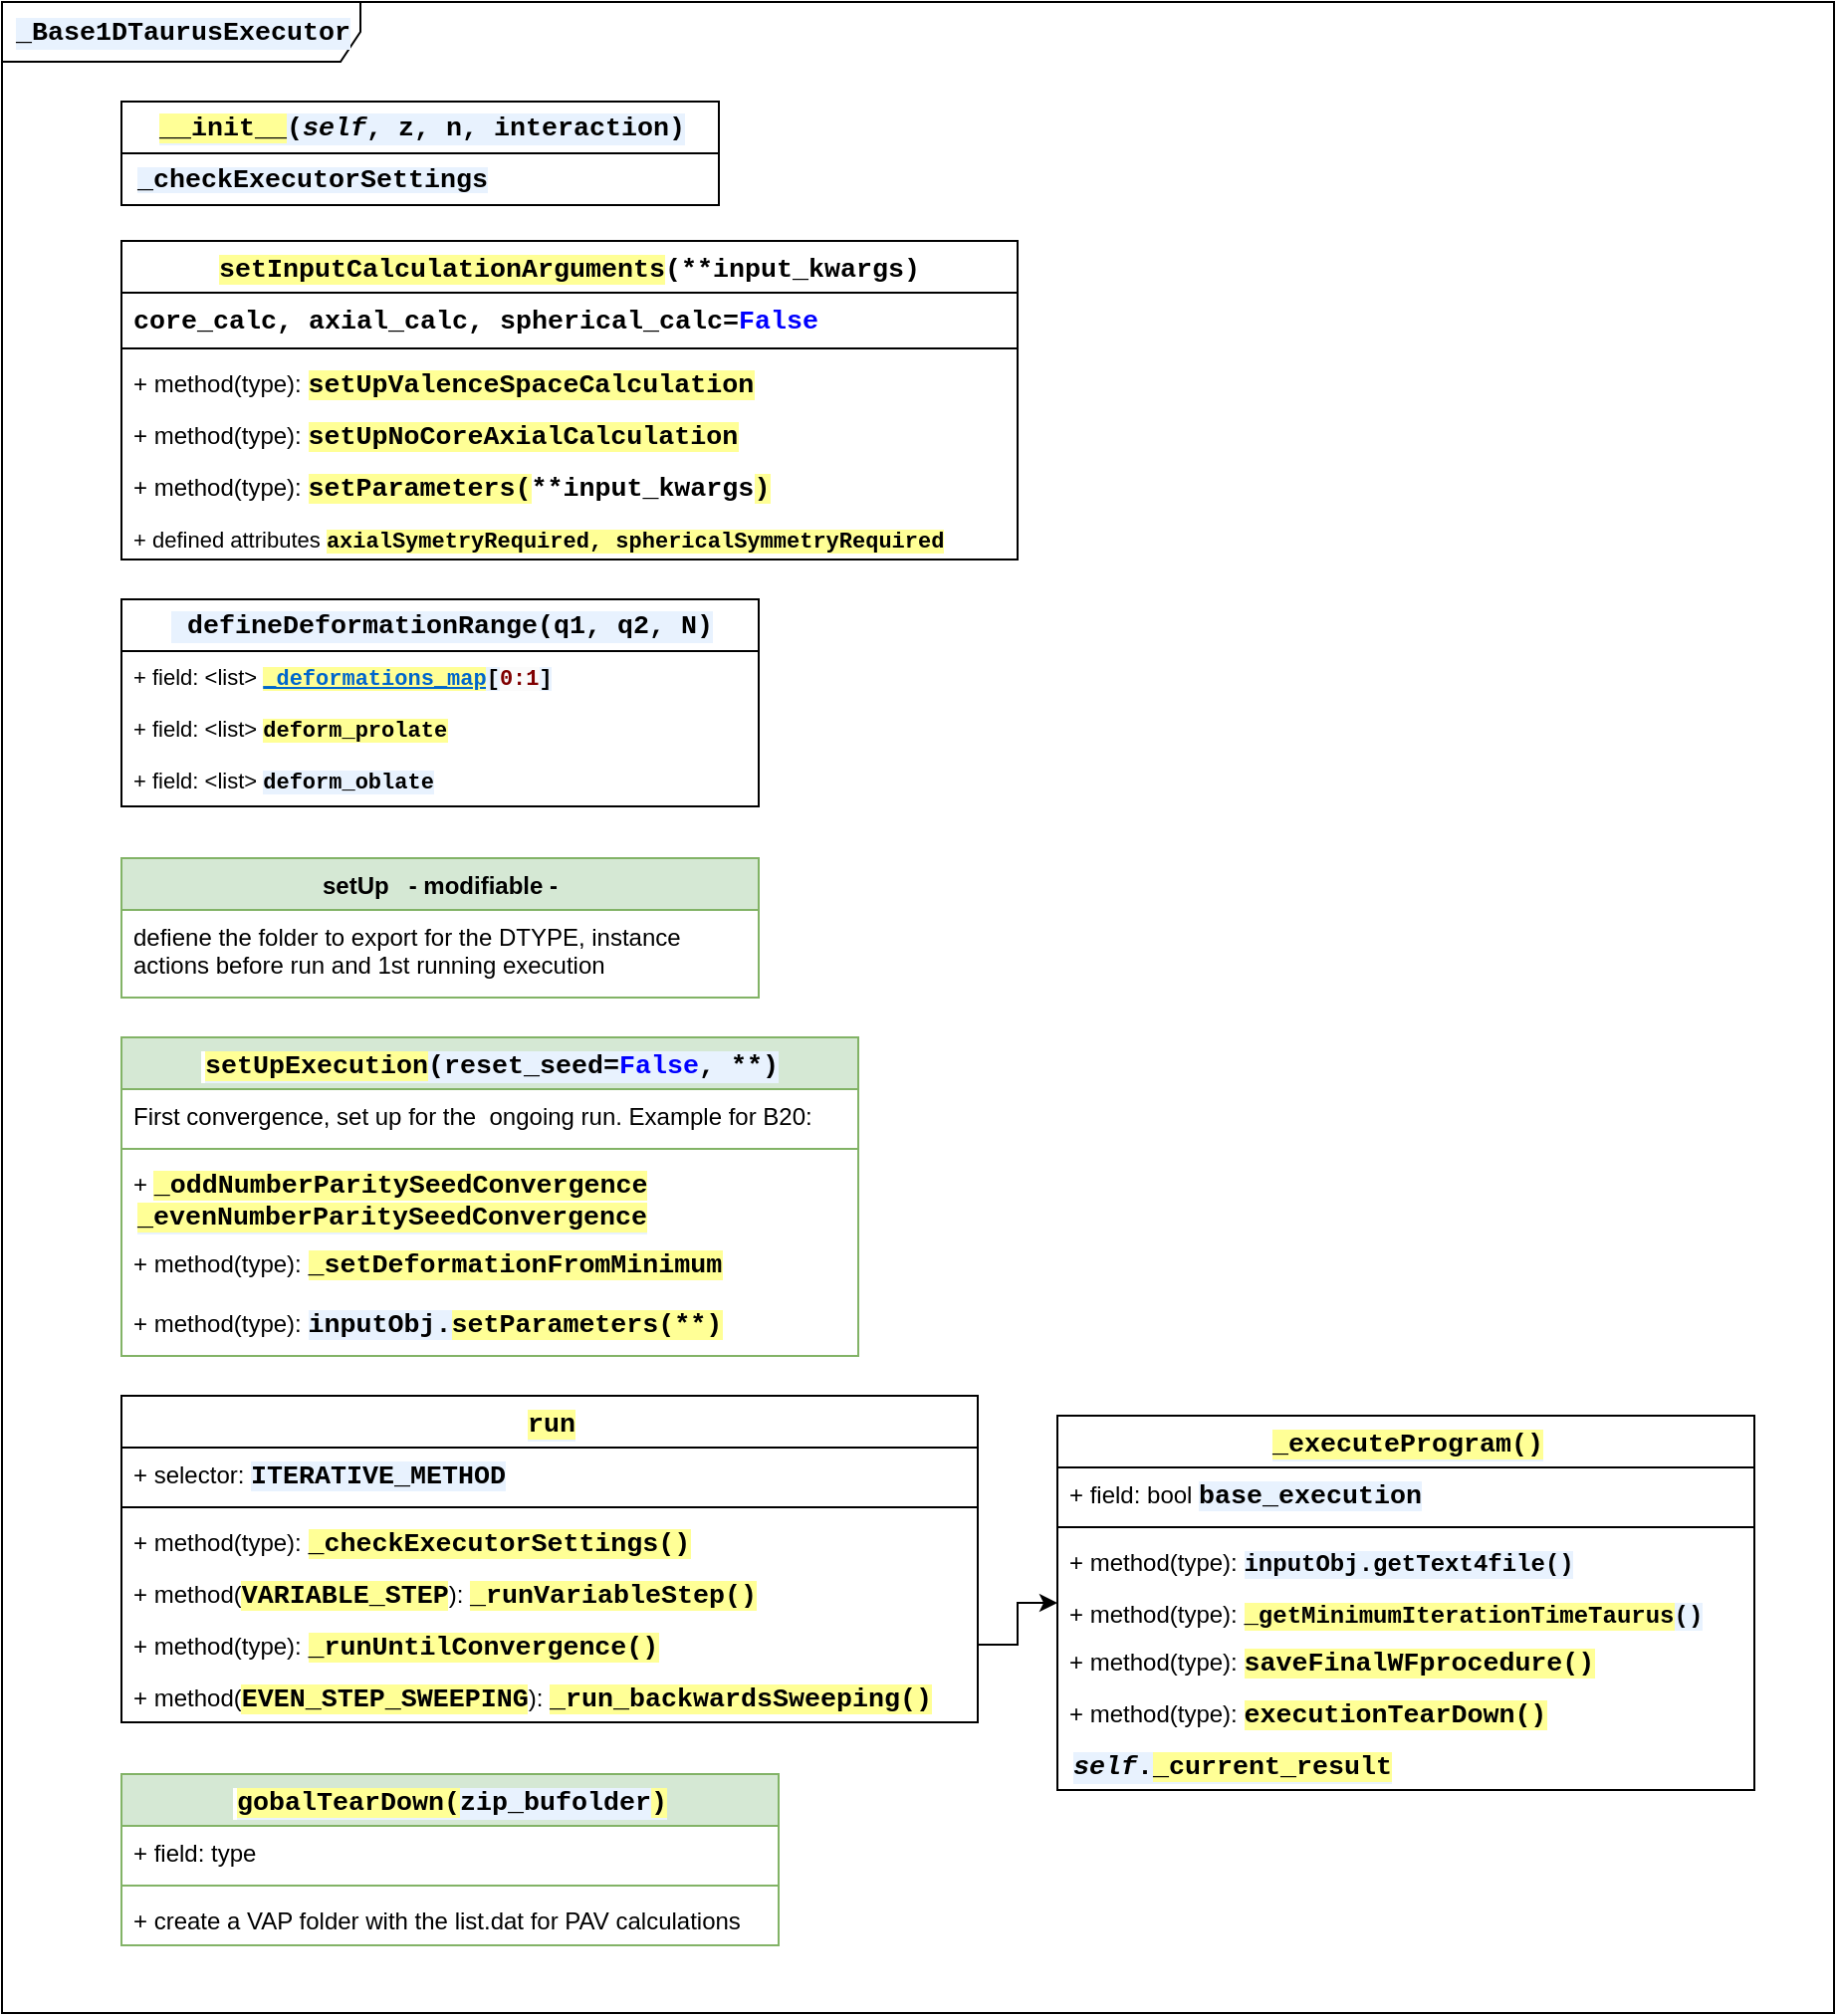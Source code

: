 <mxfile version="24.0.4" type="device">
  <diagram name="Página-1" id="kpaop3m7-S0XE58JbnEh">
    <mxGraphModel dx="1216" dy="712" grid="1" gridSize="10" guides="1" tooltips="1" connect="1" arrows="1" fold="1" page="1" pageScale="1" pageWidth="827" pageHeight="1169" math="0" shadow="0">
      <root>
        <mxCell id="0" />
        <mxCell id="1" parent="0" />
        <mxCell id="gWSpZOJTejuKxED0SirG-16" value="&lt;div style=&quot;background-color:#ffffff;padding:0px 0px 0px 2px;&quot;&gt;&lt;div style=&quot;font-family: &amp;quot;Courier New&amp;quot;; font-size: 10pt; font-weight: bold; white-space: pre;&quot;&gt;&lt;p style=&quot;background-color:#e8f2fe;margin:0;&quot;&gt;&lt;span style=&quot;background-color: rgb(255, 255, 150);&quot;&gt;__init__&lt;/span&gt;(&lt;span style=&quot;font-style: italic;&quot;&gt;self&lt;/span&gt;, z, n, interaction)&lt;/p&gt;&lt;/div&gt;&lt;/div&gt;" style="swimlane;fontStyle=0;childLayout=stackLayout;horizontal=1;startSize=26;fillColor=none;horizontalStack=0;resizeParent=1;resizeParentMax=0;resizeLast=0;collapsible=1;marginBottom=0;whiteSpace=wrap;html=1;" vertex="1" parent="1">
          <mxGeometry x="100" y="90" width="300" height="52" as="geometry" />
        </mxCell>
        <mxCell id="gWSpZOJTejuKxED0SirG-17" value="&lt;div style=&quot;background-color: rgb(255, 255, 255); padding: 0px 0px 0px 2px; line-height: 100%;&quot;&gt;&lt;div style=&quot;font-family: &amp;quot;Courier New&amp;quot;; font-size: 10pt; font-weight: bold; white-space: pre; line-height: 100%;&quot;&gt;&lt;p style=&quot;background-color: rgb(232, 242, 254); margin: 0px; line-height: 100%;&quot;&gt;_checkExecutorSettings&lt;/p&gt;&lt;/div&gt;&lt;/div&gt;" style="text;strokeColor=none;fillColor=none;align=left;verticalAlign=top;spacingLeft=4;spacingRight=4;overflow=hidden;rotatable=0;points=[[0,0.5],[1,0.5]];portConstraint=eastwest;whiteSpace=wrap;html=1;" vertex="1" parent="gWSpZOJTejuKxED0SirG-16">
          <mxGeometry y="26" width="300" height="26" as="geometry" />
        </mxCell>
        <mxCell id="gWSpZOJTejuKxED0SirG-20" value="&lt;div style=&quot;background-color:#ffffff;padding:0px 0px 0px 2px;&quot;&gt;&lt;div style=&quot;font-family: &amp;quot;Courier New&amp;quot;; font-size: 10pt; font-weight: bold; white-space: pre;&quot;&gt;&lt;p style=&quot;background-color:#e8f2fe;margin:0;&quot;&gt;_Base1DTaurusExecutor&lt;/p&gt;&lt;/div&gt;&lt;/div&gt;" style="shape=umlFrame;whiteSpace=wrap;html=1;pointerEvents=0;width=180;height=30;" vertex="1" parent="1">
          <mxGeometry x="40" y="40" width="920" height="1010" as="geometry" />
        </mxCell>
        <mxCell id="gWSpZOJTejuKxED0SirG-29" value="&lt;span style=&quot;font-family: &amp;quot;Courier New&amp;quot;; font-size: 13.333px; white-space: pre; background-color: rgb(255, 255, 150);&quot;&gt;setInputCalculationArguments&lt;/span&gt;&lt;span style=&quot;font-family: &amp;quot;Courier New&amp;quot;; font-size: 13.333px; white-space: pre; background-color: rgb(255, 255, 255);&quot;&gt;(&lt;/span&gt;&lt;span style=&quot;font-family: &amp;quot;Courier New&amp;quot;; font-size: 10pt; white-space: pre; background-color: rgb(255, 255, 255);&quot;&gt;**input_kwargs)&lt;/span&gt;" style="swimlane;fontStyle=1;align=center;verticalAlign=top;childLayout=stackLayout;horizontal=1;startSize=26;horizontalStack=0;resizeParent=1;resizeParentMax=0;resizeLast=0;collapsible=1;marginBottom=0;whiteSpace=wrap;html=1;" vertex="1" parent="1">
          <mxGeometry x="100" y="160" width="450" height="160" as="geometry" />
        </mxCell>
        <mxCell id="gWSpZOJTejuKxED0SirG-30" value="&lt;span style=&quot;font-family: &amp;quot;Courier New&amp;quot;; font-size: 13.333px; font-weight: 700; text-align: center; white-space: pre; background-color: rgb(255, 255, 255);&quot;&gt;core_calc&lt;/span&gt;&lt;span style=&quot;font-family: &amp;quot;Courier New&amp;quot;; font-size: 13.333px; font-weight: 700; text-align: center; white-space: pre; background-color: rgb(255, 255, 255);&quot;&gt;, axial_calc, &lt;/span&gt;&lt;span style=&quot;font-family: &amp;quot;Courier New&amp;quot;; font-size: 10pt; font-weight: 700; text-align: center; white-space: pre; background-color: rgb(255, 255, 255);&quot;&gt;spherical_calc=&lt;/span&gt;&lt;span style=&quot;font-family: &amp;quot;Courier New&amp;quot;; font-size: 10pt; font-weight: 700; text-align: center; white-space: pre; background-color: rgb(255, 255, 255); color: rgb(0, 0, 255);&quot;&gt;False&lt;/span&gt;" style="text;strokeColor=none;fillColor=none;align=left;verticalAlign=top;spacingLeft=4;spacingRight=4;overflow=hidden;rotatable=0;points=[[0,0.5],[1,0.5]];portConstraint=eastwest;whiteSpace=wrap;html=1;" vertex="1" parent="gWSpZOJTejuKxED0SirG-29">
          <mxGeometry y="26" width="450" height="24" as="geometry" />
        </mxCell>
        <mxCell id="gWSpZOJTejuKxED0SirG-31" value="" style="line;strokeWidth=1;fillColor=none;align=left;verticalAlign=middle;spacingTop=-1;spacingLeft=3;spacingRight=3;rotatable=0;labelPosition=right;points=[];portConstraint=eastwest;strokeColor=inherit;" vertex="1" parent="gWSpZOJTejuKxED0SirG-29">
          <mxGeometry y="50" width="450" height="8" as="geometry" />
        </mxCell>
        <mxCell id="gWSpZOJTejuKxED0SirG-32" value="+ method(type):&amp;nbsp;&lt;span style=&quot;background-color: rgb(255, 255, 150); font-family: &amp;quot;Courier New&amp;quot;; font-size: 10pt; font-weight: bold; white-space: pre;&quot;&gt;setUpValenceSpaceCalculation&lt;/span&gt;" style="text;strokeColor=none;fillColor=none;align=left;verticalAlign=top;spacingLeft=4;spacingRight=4;overflow=hidden;rotatable=0;points=[[0,0.5],[1,0.5]];portConstraint=eastwest;whiteSpace=wrap;html=1;" vertex="1" parent="gWSpZOJTejuKxED0SirG-29">
          <mxGeometry y="58" width="450" height="26" as="geometry" />
        </mxCell>
        <mxCell id="gWSpZOJTejuKxED0SirG-33" value="+ method(type):&amp;nbsp;&lt;span style=&quot;background-color: rgb(255, 255, 150); font-family: &amp;quot;Courier New&amp;quot;; font-size: 10pt; font-weight: bold; white-space: pre;&quot;&gt;setUpNoCoreAxialCalculation&lt;/span&gt;" style="text;strokeColor=none;fillColor=none;align=left;verticalAlign=top;spacingLeft=4;spacingRight=4;overflow=hidden;rotatable=0;points=[[0,0.5],[1,0.5]];portConstraint=eastwest;whiteSpace=wrap;html=1;" vertex="1" parent="gWSpZOJTejuKxED0SirG-29">
          <mxGeometry y="84" width="450" height="26" as="geometry" />
        </mxCell>
        <mxCell id="gWSpZOJTejuKxED0SirG-34" value="+ method(type):&amp;nbsp;&lt;span style=&quot;background-color: rgb(255, 255, 150); font-family: &amp;quot;Courier New&amp;quot;; font-size: 10pt; font-weight: bold; white-space: pre;&quot;&gt;setParameters(&lt;/span&gt;&lt;span style=&quot;font-family: &amp;quot;Courier New&amp;quot;; font-size: 13.333px; font-weight: 700; text-align: center; white-space: pre; background-color: rgb(255, 255, 255);&quot;&gt;**input_kwargs&lt;/span&gt;&lt;span style=&quot;background-color: rgb(255, 255, 150); font-family: &amp;quot;Courier New&amp;quot;; font-size: 10pt; font-weight: bold; white-space: pre;&quot;&gt;)&lt;/span&gt;" style="text;strokeColor=none;fillColor=none;align=left;verticalAlign=top;spacingLeft=4;spacingRight=4;overflow=hidden;rotatable=0;points=[[0,0.5],[1,0.5]];portConstraint=eastwest;whiteSpace=wrap;html=1;" vertex="1" parent="gWSpZOJTejuKxED0SirG-29">
          <mxGeometry y="110" width="450" height="26" as="geometry" />
        </mxCell>
        <mxCell id="gWSpZOJTejuKxED0SirG-35" value="&lt;font style=&quot;font-size: 11px;&quot;&gt;+ defined attributes&amp;nbsp;&lt;/font&gt;&lt;span style=&quot;font-size: 11px; background-color: rgb(255, 255, 150); font-family: &amp;quot;Courier New&amp;quot;; font-weight: bold; white-space: pre;&quot;&gt;axialSymetryRequired, &lt;/span&gt;&lt;span style=&quot;font-size: 11px; background-color: rgb(255, 255, 150); font-family: &amp;quot;Courier New&amp;quot;; font-weight: bold; white-space: pre;&quot;&gt;sphericalSymmetryRequired&lt;/span&gt;" style="text;strokeColor=none;fillColor=none;align=left;verticalAlign=top;spacingLeft=4;spacingRight=4;overflow=hidden;rotatable=0;points=[[0,0.5],[1,0.5]];portConstraint=eastwest;whiteSpace=wrap;html=1;" vertex="1" parent="gWSpZOJTejuKxED0SirG-29">
          <mxGeometry y="136" width="450" height="24" as="geometry" />
        </mxCell>
        <mxCell id="gWSpZOJTejuKxED0SirG-39" value="&lt;div style=&quot;background-color:#ffffff;padding:0px 0px 0px 2px;&quot;&gt;&lt;div style=&quot;font-family: &amp;quot;Courier New&amp;quot;; font-size: 10pt; font-weight: bold; white-space: pre;&quot;&gt;&lt;p style=&quot;background-color:#e8f2fe;margin:0;&quot;&gt;&lt;span style=&quot;color:#0000ff;&quot;&gt;&lt;/span&gt; defineDeformationRange(q1, q2, N)&lt;/p&gt;&lt;/div&gt;&lt;/div&gt;" style="swimlane;fontStyle=0;childLayout=stackLayout;horizontal=1;startSize=26;fillColor=none;horizontalStack=0;resizeParent=1;resizeParentMax=0;resizeLast=0;collapsible=1;marginBottom=0;whiteSpace=wrap;html=1;" vertex="1" parent="1">
          <mxGeometry x="100" y="340" width="320" height="104" as="geometry" />
        </mxCell>
        <mxCell id="gWSpZOJTejuKxED0SirG-40" value="+ field: &amp;lt;list&amp;gt;&amp;nbsp;&lt;span style=&quot;font-family: &amp;quot;Courier New&amp;quot;; font-size: 11px; font-weight: bold; white-space: pre; background-color: rgb(255, 255, 150); text-decoration-line: underline; text-decoration-style: solid; text-decoration-color: rgb(0, 102, 204); color: rgb(0, 102, 204);&quot;&gt;_deformations_map&lt;/span&gt;&lt;span style=&quot;background-color: rgb(232, 242, 254); font-family: &amp;quot;Courier New&amp;quot;; font-size: 11px; font-weight: bold; white-space: pre;&quot;&gt;[&lt;/span&gt;&lt;span style=&quot;font-family: &amp;quot;Courier New&amp;quot;; font-size: 11px; font-weight: bold; white-space: pre; background-color: rgb(251, 251, 251);&quot;&gt;&lt;font color=&quot;#800000&quot; style=&quot;font-size: 11px;&quot;&gt;0:1&lt;/font&gt;&lt;/span&gt;&lt;span style=&quot;background-color: rgb(232, 242, 254); font-family: &amp;quot;Courier New&amp;quot;; font-size: 11px; font-weight: bold; white-space: pre;&quot;&gt;]&lt;/span&gt;" style="text;strokeColor=none;fillColor=none;align=left;verticalAlign=top;spacingLeft=4;spacingRight=4;overflow=hidden;rotatable=0;points=[[0,0.5],[1,0.5]];portConstraint=eastwest;whiteSpace=wrap;html=1;fontSize=11;" vertex="1" parent="gWSpZOJTejuKxED0SirG-39">
          <mxGeometry y="26" width="320" height="26" as="geometry" />
        </mxCell>
        <mxCell id="gWSpZOJTejuKxED0SirG-41" value="+ field: &amp;lt;list&amp;gt;&amp;nbsp;&lt;span style=&quot;background-color: rgb(255, 255, 150); font-family: &amp;quot;Courier New&amp;quot;; font-size: 11px; font-weight: bold; white-space: pre;&quot;&gt;deform_prolate&lt;/span&gt;" style="text;strokeColor=none;fillColor=none;align=left;verticalAlign=top;spacingLeft=4;spacingRight=4;overflow=hidden;rotatable=0;points=[[0,0.5],[1,0.5]];portConstraint=eastwest;whiteSpace=wrap;html=1;fontSize=11;" vertex="1" parent="gWSpZOJTejuKxED0SirG-39">
          <mxGeometry y="52" width="320" height="26" as="geometry" />
        </mxCell>
        <mxCell id="gWSpZOJTejuKxED0SirG-42" value="+ field: &amp;lt;list&amp;gt;&amp;nbsp;&lt;span style=&quot;background-color: rgb(232, 242, 254); font-family: &amp;quot;Courier New&amp;quot;; font-size: 11px; font-weight: bold; white-space: pre;&quot;&gt;deform_oblate&lt;/span&gt;" style="text;strokeColor=none;fillColor=none;align=left;verticalAlign=top;spacingLeft=4;spacingRight=4;overflow=hidden;rotatable=0;points=[[0,0.5],[1,0.5]];portConstraint=eastwest;whiteSpace=wrap;html=1;fontSize=11;" vertex="1" parent="gWSpZOJTejuKxED0SirG-39">
          <mxGeometry y="78" width="320" height="26" as="geometry" />
        </mxCell>
        <mxCell id="gWSpZOJTejuKxED0SirG-44" value="setUp&amp;nbsp; &amp;nbsp;- modifiable -" style="swimlane;fontStyle=1;align=center;verticalAlign=top;childLayout=stackLayout;horizontal=1;startSize=26;horizontalStack=0;resizeParent=1;resizeParentMax=0;resizeLast=0;collapsible=1;marginBottom=0;whiteSpace=wrap;html=1;fillColor=#d5e8d4;strokeColor=#82b366;" vertex="1" parent="1">
          <mxGeometry x="100" y="470" width="320" height="70" as="geometry" />
        </mxCell>
        <mxCell id="gWSpZOJTejuKxED0SirG-45" value="defiene the folder to export for the DTYPE, instance actions before run and 1st running execution" style="text;strokeColor=none;fillColor=none;align=left;verticalAlign=top;spacingLeft=4;spacingRight=4;overflow=hidden;rotatable=0;points=[[0,0.5],[1,0.5]];portConstraint=eastwest;whiteSpace=wrap;html=1;" vertex="1" parent="gWSpZOJTejuKxED0SirG-44">
          <mxGeometry y="26" width="320" height="44" as="geometry" />
        </mxCell>
        <mxCell id="gWSpZOJTejuKxED0SirG-48" value="&lt;div style=&quot;background-color:#ffffff;padding:0px 0px 0px 2px;&quot;&gt;&lt;div style=&quot;font-family: &amp;quot;Courier New&amp;quot;; font-size: 10pt; white-space: pre;&quot;&gt;&lt;p style=&quot;background-color:#e8f2fe;margin:0;&quot;&gt;&lt;span style=&quot;background-color: rgb(255, 255, 150);&quot;&gt;setUpExecution&lt;/span&gt;(reset_seed=&lt;span style=&quot;color:#0000ff;&quot;&gt;False&lt;/span&gt;, **)&lt;/p&gt;&lt;/div&gt;&lt;/div&gt;" style="swimlane;fontStyle=1;align=center;verticalAlign=top;childLayout=stackLayout;horizontal=1;startSize=26;horizontalStack=0;resizeParent=1;resizeParentMax=0;resizeLast=0;collapsible=1;marginBottom=0;whiteSpace=wrap;html=1;fillColor=#d5e8d4;strokeColor=#82b366;" vertex="1" parent="1">
          <mxGeometry x="100" y="560" width="370" height="160" as="geometry" />
        </mxCell>
        <mxCell id="gWSpZOJTejuKxED0SirG-49" value="First convergence, set up for the&amp;nbsp; ongoing run. Example for B20:" style="text;strokeColor=none;fillColor=none;align=left;verticalAlign=top;spacingLeft=4;spacingRight=4;overflow=hidden;rotatable=0;points=[[0,0.5],[1,0.5]];portConstraint=eastwest;whiteSpace=wrap;html=1;" vertex="1" parent="gWSpZOJTejuKxED0SirG-48">
          <mxGeometry y="26" width="370" height="26" as="geometry" />
        </mxCell>
        <mxCell id="gWSpZOJTejuKxED0SirG-50" value="" style="line;strokeWidth=1;fillColor=none;align=left;verticalAlign=middle;spacingTop=-1;spacingLeft=3;spacingRight=3;rotatable=0;labelPosition=right;points=[];portConstraint=eastwest;strokeColor=inherit;" vertex="1" parent="gWSpZOJTejuKxED0SirG-48">
          <mxGeometry y="52" width="370" height="8" as="geometry" />
        </mxCell>
        <mxCell id="gWSpZOJTejuKxED0SirG-53" value="+&amp;nbsp;&lt;span style=&quot;background-color: rgb(255, 255, 150); font-family: &amp;quot;Courier New&amp;quot;; font-size: 10pt; font-weight: bold; white-space: pre;&quot;&gt;_oddNumberParitySeedConvergence&lt;/span&gt;&lt;div&gt;&lt;div style=&quot;background-color:#ffffff;padding:0px 0px 0px 2px;&quot;&gt;&lt;div style=&quot;font-family: &amp;quot;Courier New&amp;quot;; font-size: 10pt; font-weight: bold; white-space: pre;&quot;&gt;&lt;p style=&quot;background-color:#e8f2fe;margin:0;&quot;&gt;&lt;span style=&quot;background-color: rgb(255, 255, 150);&quot;&gt;_evenNumberParitySeedConvergence&lt;/span&gt;&lt;/p&gt;&lt;/div&gt;&lt;/div&gt;&lt;/div&gt;" style="text;strokeColor=none;fillColor=none;align=left;verticalAlign=top;spacingLeft=4;spacingRight=4;overflow=hidden;rotatable=0;points=[[0,0.5],[1,0.5]];portConstraint=eastwest;whiteSpace=wrap;html=1;" vertex="1" parent="gWSpZOJTejuKxED0SirG-48">
          <mxGeometry y="60" width="370" height="40" as="geometry" />
        </mxCell>
        <mxCell id="gWSpZOJTejuKxED0SirG-51" value="+ method(type):&amp;nbsp;&lt;span style=&quot;background-color: rgb(255, 255, 150); font-family: &amp;quot;Courier New&amp;quot;; font-size: 10pt; font-weight: bold; white-space: pre;&quot;&gt;_setDeformationFromMinimum&lt;/span&gt;" style="text;strokeColor=none;fillColor=none;align=left;verticalAlign=top;spacingLeft=4;spacingRight=4;overflow=hidden;rotatable=0;points=[[0,0.5],[1,0.5]];portConstraint=eastwest;whiteSpace=wrap;html=1;" vertex="1" parent="gWSpZOJTejuKxED0SirG-48">
          <mxGeometry y="100" width="370" height="30" as="geometry" />
        </mxCell>
        <mxCell id="gWSpZOJTejuKxED0SirG-54" value="+ method(type):&amp;nbsp;&lt;span style=&quot;background-color: rgb(232, 242, 254); font-family: &amp;quot;Courier New&amp;quot;; font-size: 10pt; font-weight: bold; white-space: pre;&quot;&gt;inputObj.&lt;/span&gt;&lt;span style=&quot;font-family: &amp;quot;Courier New&amp;quot;; font-size: 10pt; font-weight: bold; white-space: pre; background-color: rgb(255, 255, 150);&quot;&gt;setParameters(**)&lt;/span&gt;" style="text;strokeColor=none;fillColor=none;align=left;verticalAlign=top;spacingLeft=4;spacingRight=4;overflow=hidden;rotatable=0;points=[[0,0.5],[1,0.5]];portConstraint=eastwest;whiteSpace=wrap;html=1;" vertex="1" parent="gWSpZOJTejuKxED0SirG-48">
          <mxGeometry y="130" width="370" height="30" as="geometry" />
        </mxCell>
        <mxCell id="gWSpZOJTejuKxED0SirG-55" value="&lt;div style=&quot;background-color:#ffffff;padding:0px 0px 0px 2px;&quot;&gt;&lt;div style=&quot;font-family: &amp;quot;Courier New&amp;quot;; font-size: 10pt; white-space: pre;&quot;&gt;&lt;p style=&quot;background-color:#e8f2fe;margin:0;&quot;&gt;&lt;span style=&quot;background-color: rgb(255, 255, 150);&quot;&gt;run&lt;/span&gt;&lt;/p&gt;&lt;/div&gt;&lt;/div&gt;" style="swimlane;fontStyle=1;align=center;verticalAlign=top;childLayout=stackLayout;horizontal=1;startSize=26;horizontalStack=0;resizeParent=1;resizeParentMax=0;resizeLast=0;collapsible=1;marginBottom=0;whiteSpace=wrap;html=1;" vertex="1" parent="1">
          <mxGeometry x="100" y="740" width="430" height="164" as="geometry" />
        </mxCell>
        <mxCell id="gWSpZOJTejuKxED0SirG-56" value="+ selector:&amp;nbsp;&lt;span style=&quot;background-color: rgb(232, 242, 254); font-family: &amp;quot;Courier New&amp;quot;; font-size: 10pt; font-weight: bold; white-space: pre;&quot;&gt;ITERATIVE_METHOD&lt;/span&gt;" style="text;strokeColor=none;fillColor=none;align=left;verticalAlign=top;spacingLeft=4;spacingRight=4;overflow=hidden;rotatable=0;points=[[0,0.5],[1,0.5]];portConstraint=eastwest;whiteSpace=wrap;html=1;" vertex="1" parent="gWSpZOJTejuKxED0SirG-55">
          <mxGeometry y="26" width="430" height="26" as="geometry" />
        </mxCell>
        <mxCell id="gWSpZOJTejuKxED0SirG-57" value="" style="line;strokeWidth=1;fillColor=none;align=left;verticalAlign=middle;spacingTop=-1;spacingLeft=3;spacingRight=3;rotatable=0;labelPosition=right;points=[];portConstraint=eastwest;strokeColor=inherit;" vertex="1" parent="gWSpZOJTejuKxED0SirG-55">
          <mxGeometry y="52" width="430" height="8" as="geometry" />
        </mxCell>
        <mxCell id="gWSpZOJTejuKxED0SirG-58" value="+ method(type):&amp;nbsp;&lt;span style=&quot;background-color: rgb(255, 255, 150); font-family: &amp;quot;Courier New&amp;quot;; font-size: 10pt; font-weight: bold; white-space: pre;&quot;&gt;_checkExecutorSettings()&lt;/span&gt;" style="text;strokeColor=none;fillColor=none;align=left;verticalAlign=top;spacingLeft=4;spacingRight=4;overflow=hidden;rotatable=0;points=[[0,0.5],[1,0.5]];portConstraint=eastwest;whiteSpace=wrap;html=1;" vertex="1" parent="gWSpZOJTejuKxED0SirG-55">
          <mxGeometry y="60" width="430" height="26" as="geometry" />
        </mxCell>
        <mxCell id="gWSpZOJTejuKxED0SirG-59" value="+ method(&lt;span style=&quot;background-color: rgb(255, 255, 150); font-family: &amp;quot;Courier New&amp;quot;; font-size: 10pt; font-weight: bold; white-space: pre;&quot;&gt;VARIABLE_STEP&lt;/span&gt;&lt;span style=&quot;background-color: initial;&quot;&gt;):&amp;nbsp;&lt;/span&gt;&lt;span style=&quot;background-color: rgb(255, 255, 150); font-family: &amp;quot;Courier New&amp;quot;; font-size: 10pt; font-weight: bold; white-space: pre;&quot;&gt;_runVariableStep()&lt;/span&gt;" style="text;strokeColor=none;fillColor=none;align=left;verticalAlign=top;spacingLeft=4;spacingRight=4;overflow=hidden;rotatable=0;points=[[0,0.5],[1,0.5]];portConstraint=eastwest;whiteSpace=wrap;html=1;" vertex="1" parent="gWSpZOJTejuKxED0SirG-55">
          <mxGeometry y="86" width="430" height="26" as="geometry" />
        </mxCell>
        <mxCell id="gWSpZOJTejuKxED0SirG-60" value="+ method(type):&amp;nbsp;&lt;span style=&quot;background-color: rgb(255, 255, 150); font-family: &amp;quot;Courier New&amp;quot;; font-size: 10pt; font-weight: bold; white-space: pre;&quot;&gt;_runUntilConvergence()&lt;/span&gt;" style="text;strokeColor=none;fillColor=none;align=left;verticalAlign=top;spacingLeft=4;spacingRight=4;overflow=hidden;rotatable=0;points=[[0,0.5],[1,0.5]];portConstraint=eastwest;whiteSpace=wrap;html=1;" vertex="1" parent="gWSpZOJTejuKxED0SirG-55">
          <mxGeometry y="112" width="430" height="26" as="geometry" />
        </mxCell>
        <mxCell id="gWSpZOJTejuKxED0SirG-61" value="+ method(&lt;span style=&quot;background-color: rgb(255, 255, 150); font-family: &amp;quot;Courier New&amp;quot;; font-size: 10pt; font-weight: bold; white-space: pre;&quot;&gt;EVEN_STEP_SWEEPING&lt;/span&gt;&lt;span style=&quot;background-color: initial;&quot;&gt;):&amp;nbsp;&lt;/span&gt;&lt;span style=&quot;background-color: rgb(255, 255, 150); font-family: &amp;quot;Courier New&amp;quot;; font-size: 10pt; font-weight: bold; white-space: pre;&quot;&gt;_run_backwardsSweeping()&lt;/span&gt;" style="text;strokeColor=none;fillColor=none;align=left;verticalAlign=top;spacingLeft=4;spacingRight=4;overflow=hidden;rotatable=0;points=[[0,0.5],[1,0.5]];portConstraint=eastwest;whiteSpace=wrap;html=1;" vertex="1" parent="gWSpZOJTejuKxED0SirG-55">
          <mxGeometry y="138" width="430" height="26" as="geometry" />
        </mxCell>
        <mxCell id="gWSpZOJTejuKxED0SirG-64" value="&lt;div style=&quot;background-color:#ffffff;padding:0px 0px 0px 2px;&quot;&gt;&lt;div style=&quot;font-family: &amp;quot;Courier New&amp;quot;; font-size: 10pt; white-space: pre;&quot;&gt;&lt;p style=&quot;background-color:#e8f2fe;margin:0;&quot;&gt;&lt;span style=&quot;background-color: rgb(255, 255, 150);&quot;&gt;_executeProgram()&lt;/span&gt;&lt;/p&gt;&lt;/div&gt;&lt;/div&gt;" style="swimlane;fontStyle=1;align=center;verticalAlign=top;childLayout=stackLayout;horizontal=1;startSize=26;horizontalStack=0;resizeParent=1;resizeParentMax=0;resizeLast=0;collapsible=1;marginBottom=0;whiteSpace=wrap;html=1;" vertex="1" parent="1">
          <mxGeometry x="570" y="750" width="350" height="188" as="geometry" />
        </mxCell>
        <mxCell id="gWSpZOJTejuKxED0SirG-65" value="+ field: bool&amp;nbsp;&lt;span style=&quot;background-color: rgb(232, 242, 254); font-family: &amp;quot;Courier New&amp;quot;; font-size: 10pt; font-weight: bold; white-space: pre;&quot;&gt;base_execution&lt;/span&gt;" style="text;strokeColor=none;fillColor=none;align=left;verticalAlign=top;spacingLeft=4;spacingRight=4;overflow=hidden;rotatable=0;points=[[0,0.5],[1,0.5]];portConstraint=eastwest;whiteSpace=wrap;html=1;" vertex="1" parent="gWSpZOJTejuKxED0SirG-64">
          <mxGeometry y="26" width="350" height="26" as="geometry" />
        </mxCell>
        <mxCell id="gWSpZOJTejuKxED0SirG-66" value="" style="line;strokeWidth=1;fillColor=none;align=left;verticalAlign=middle;spacingTop=-1;spacingLeft=3;spacingRight=3;rotatable=0;labelPosition=right;points=[];portConstraint=eastwest;strokeColor=inherit;" vertex="1" parent="gWSpZOJTejuKxED0SirG-64">
          <mxGeometry y="52" width="350" height="8" as="geometry" />
        </mxCell>
        <mxCell id="gWSpZOJTejuKxED0SirG-67" value="&lt;font style=&quot;font-size: 12px;&quot;&gt;+ method(type):&amp;nbsp;&lt;span style=&quot;background-color: rgb(232, 242, 254); font-family: &amp;quot;Courier New&amp;quot;; font-weight: bold; white-space: pre;&quot;&gt;inputObj.getText4file()&lt;/span&gt;&lt;/font&gt;" style="text;strokeColor=none;fillColor=none;align=left;verticalAlign=top;spacingLeft=4;spacingRight=4;overflow=hidden;rotatable=0;points=[[0,0.5],[1,0.5]];portConstraint=eastwest;whiteSpace=wrap;html=1;" vertex="1" parent="gWSpZOJTejuKxED0SirG-64">
          <mxGeometry y="60" width="350" height="26" as="geometry" />
        </mxCell>
        <mxCell id="gWSpZOJTejuKxED0SirG-69" value="&lt;font style=&quot;font-size: 12px;&quot;&gt;+ method(type):&amp;nbsp;&lt;span style=&quot;font-family: &amp;quot;Courier New&amp;quot;; font-weight: bold; white-space: pre; background-color: rgb(255, 255, 150);&quot;&gt;_getMinimumIterationTimeTaurus&lt;/span&gt;&lt;span style=&quot;background-color: rgb(232, 242, 254); font-family: &amp;quot;Courier New&amp;quot;; font-weight: bold; white-space: pre;&quot;&gt;()&lt;/span&gt;&lt;/font&gt;" style="text;strokeColor=none;fillColor=none;align=left;verticalAlign=top;spacingLeft=4;spacingRight=4;overflow=hidden;rotatable=0;points=[[0,0.5],[1,0.5]];portConstraint=eastwest;whiteSpace=wrap;html=1;" vertex="1" parent="gWSpZOJTejuKxED0SirG-64">
          <mxGeometry y="86" width="350" height="24" as="geometry" />
        </mxCell>
        <mxCell id="gWSpZOJTejuKxED0SirG-70" value="+ method(type):&amp;nbsp;&lt;span style=&quot;background-color: rgb(255, 255, 150); font-family: &amp;quot;Courier New&amp;quot;; font-size: 10pt; font-weight: bold; white-space: pre;&quot;&gt;saveFinalWFprocedure()&lt;/span&gt;" style="text;strokeColor=none;fillColor=none;align=left;verticalAlign=top;spacingLeft=4;spacingRight=4;overflow=hidden;rotatable=0;points=[[0,0.5],[1,0.5]];portConstraint=eastwest;whiteSpace=wrap;html=1;" vertex="1" parent="gWSpZOJTejuKxED0SirG-64">
          <mxGeometry y="110" width="350" height="26" as="geometry" />
        </mxCell>
        <mxCell id="gWSpZOJTejuKxED0SirG-71" value="+ method(type):&amp;nbsp;&lt;span style=&quot;background-color: rgb(255, 255, 150); font-family: &amp;quot;Courier New&amp;quot;; font-size: 10pt; font-weight: bold; white-space: pre;&quot;&gt;executionTearDown()&lt;/span&gt;" style="text;strokeColor=none;fillColor=none;align=left;verticalAlign=top;spacingLeft=4;spacingRight=4;overflow=hidden;rotatable=0;points=[[0,0.5],[1,0.5]];portConstraint=eastwest;whiteSpace=wrap;html=1;" vertex="1" parent="gWSpZOJTejuKxED0SirG-64">
          <mxGeometry y="136" width="350" height="26" as="geometry" />
        </mxCell>
        <mxCell id="gWSpZOJTejuKxED0SirG-72" value="&lt;div style=&quot;background-color:#ffffff;padding:0px 0px 0px 2px;&quot;&gt;&lt;div style=&quot;font-family: &amp;quot;Courier New&amp;quot;; font-size: 10pt; font-weight: bold; white-space: pre;&quot;&gt;&lt;p style=&quot;background-color:#e8f2fe;margin:0;&quot;&gt;&lt;span style=&quot;font-style: italic;&quot;&gt;self&lt;/span&gt;.&lt;span style=&quot;background-color: rgb(255, 255, 150);&quot;&gt;_current_result&lt;/span&gt;&lt;/p&gt;&lt;/div&gt;&lt;/div&gt;" style="text;strokeColor=none;fillColor=none;align=left;verticalAlign=top;spacingLeft=4;spacingRight=4;overflow=hidden;rotatable=0;points=[[0,0.5],[1,0.5]];portConstraint=eastwest;whiteSpace=wrap;html=1;" vertex="1" parent="gWSpZOJTejuKxED0SirG-64">
          <mxGeometry y="162" width="350" height="26" as="geometry" />
        </mxCell>
        <mxCell id="gWSpZOJTejuKxED0SirG-68" style="edgeStyle=orthogonalEdgeStyle;rounded=0;orthogonalLoop=1;jettySize=auto;html=1;exitX=1;exitY=0.5;exitDx=0;exitDy=0;" edge="1" parent="1" source="gWSpZOJTejuKxED0SirG-60" target="gWSpZOJTejuKxED0SirG-64">
          <mxGeometry relative="1" as="geometry" />
        </mxCell>
        <mxCell id="gWSpZOJTejuKxED0SirG-74" value="&lt;div style=&quot;background-color:#ffffff;padding:0px 0px 0px 2px;&quot;&gt;&lt;div style=&quot;font-family: &amp;quot;Courier New&amp;quot;; font-size: 10pt; white-space: pre;&quot;&gt;&lt;p style=&quot;background-color:#e8f2fe;margin:0;&quot;&gt;&lt;span style=&quot;background-color: rgb(255, 255, 150);&quot;&gt;gobalTearDown(&lt;/span&gt;&lt;span style=&quot;font-size: 10pt;&quot;&gt;zip_bufolder&lt;/span&gt;&lt;span style=&quot;background-color: rgb(255, 255, 150); font-size: 10pt;&quot;&gt;)&lt;/span&gt;&lt;/p&gt;&lt;/div&gt;&lt;/div&gt;" style="swimlane;fontStyle=1;align=center;verticalAlign=top;childLayout=stackLayout;horizontal=1;startSize=26;horizontalStack=0;resizeParent=1;resizeParentMax=0;resizeLast=0;collapsible=1;marginBottom=0;whiteSpace=wrap;html=1;fillColor=#d5e8d4;strokeColor=#82b366;" vertex="1" parent="1">
          <mxGeometry x="100" y="930" width="330" height="86" as="geometry" />
        </mxCell>
        <mxCell id="gWSpZOJTejuKxED0SirG-75" value="+ field: type" style="text;strokeColor=none;fillColor=none;align=left;verticalAlign=top;spacingLeft=4;spacingRight=4;overflow=hidden;rotatable=0;points=[[0,0.5],[1,0.5]];portConstraint=eastwest;whiteSpace=wrap;html=1;" vertex="1" parent="gWSpZOJTejuKxED0SirG-74">
          <mxGeometry y="26" width="330" height="26" as="geometry" />
        </mxCell>
        <mxCell id="gWSpZOJTejuKxED0SirG-76" value="" style="line;strokeWidth=1;fillColor=none;align=left;verticalAlign=middle;spacingTop=-1;spacingLeft=3;spacingRight=3;rotatable=0;labelPosition=right;points=[];portConstraint=eastwest;strokeColor=inherit;" vertex="1" parent="gWSpZOJTejuKxED0SirG-74">
          <mxGeometry y="52" width="330" height="8" as="geometry" />
        </mxCell>
        <mxCell id="gWSpZOJTejuKxED0SirG-77" value="+ create a VAP folder with the list.dat for PAV calculations" style="text;strokeColor=none;fillColor=none;align=left;verticalAlign=top;spacingLeft=4;spacingRight=4;overflow=hidden;rotatable=0;points=[[0,0.5],[1,0.5]];portConstraint=eastwest;whiteSpace=wrap;html=1;" vertex="1" parent="gWSpZOJTejuKxED0SirG-74">
          <mxGeometry y="60" width="330" height="26" as="geometry" />
        </mxCell>
      </root>
    </mxGraphModel>
  </diagram>
</mxfile>
